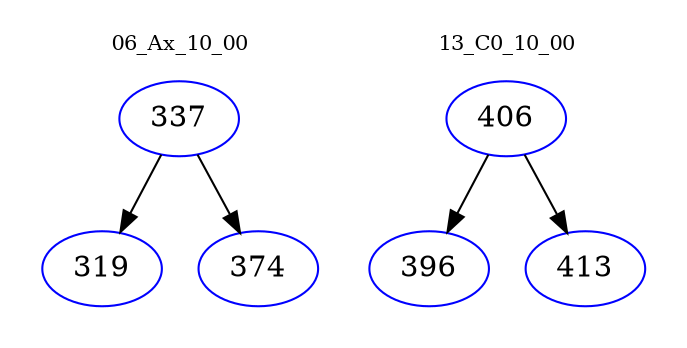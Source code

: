 digraph{
subgraph cluster_0 {
color = white
label = "06_Ax_10_00";
fontsize=10;
T0_337 [label="337", color="blue"]
T0_337 -> T0_319 [color="black"]
T0_319 [label="319", color="blue"]
T0_337 -> T0_374 [color="black"]
T0_374 [label="374", color="blue"]
}
subgraph cluster_1 {
color = white
label = "13_C0_10_00";
fontsize=10;
T1_406 [label="406", color="blue"]
T1_406 -> T1_396 [color="black"]
T1_396 [label="396", color="blue"]
T1_406 -> T1_413 [color="black"]
T1_413 [label="413", color="blue"]
}
}
